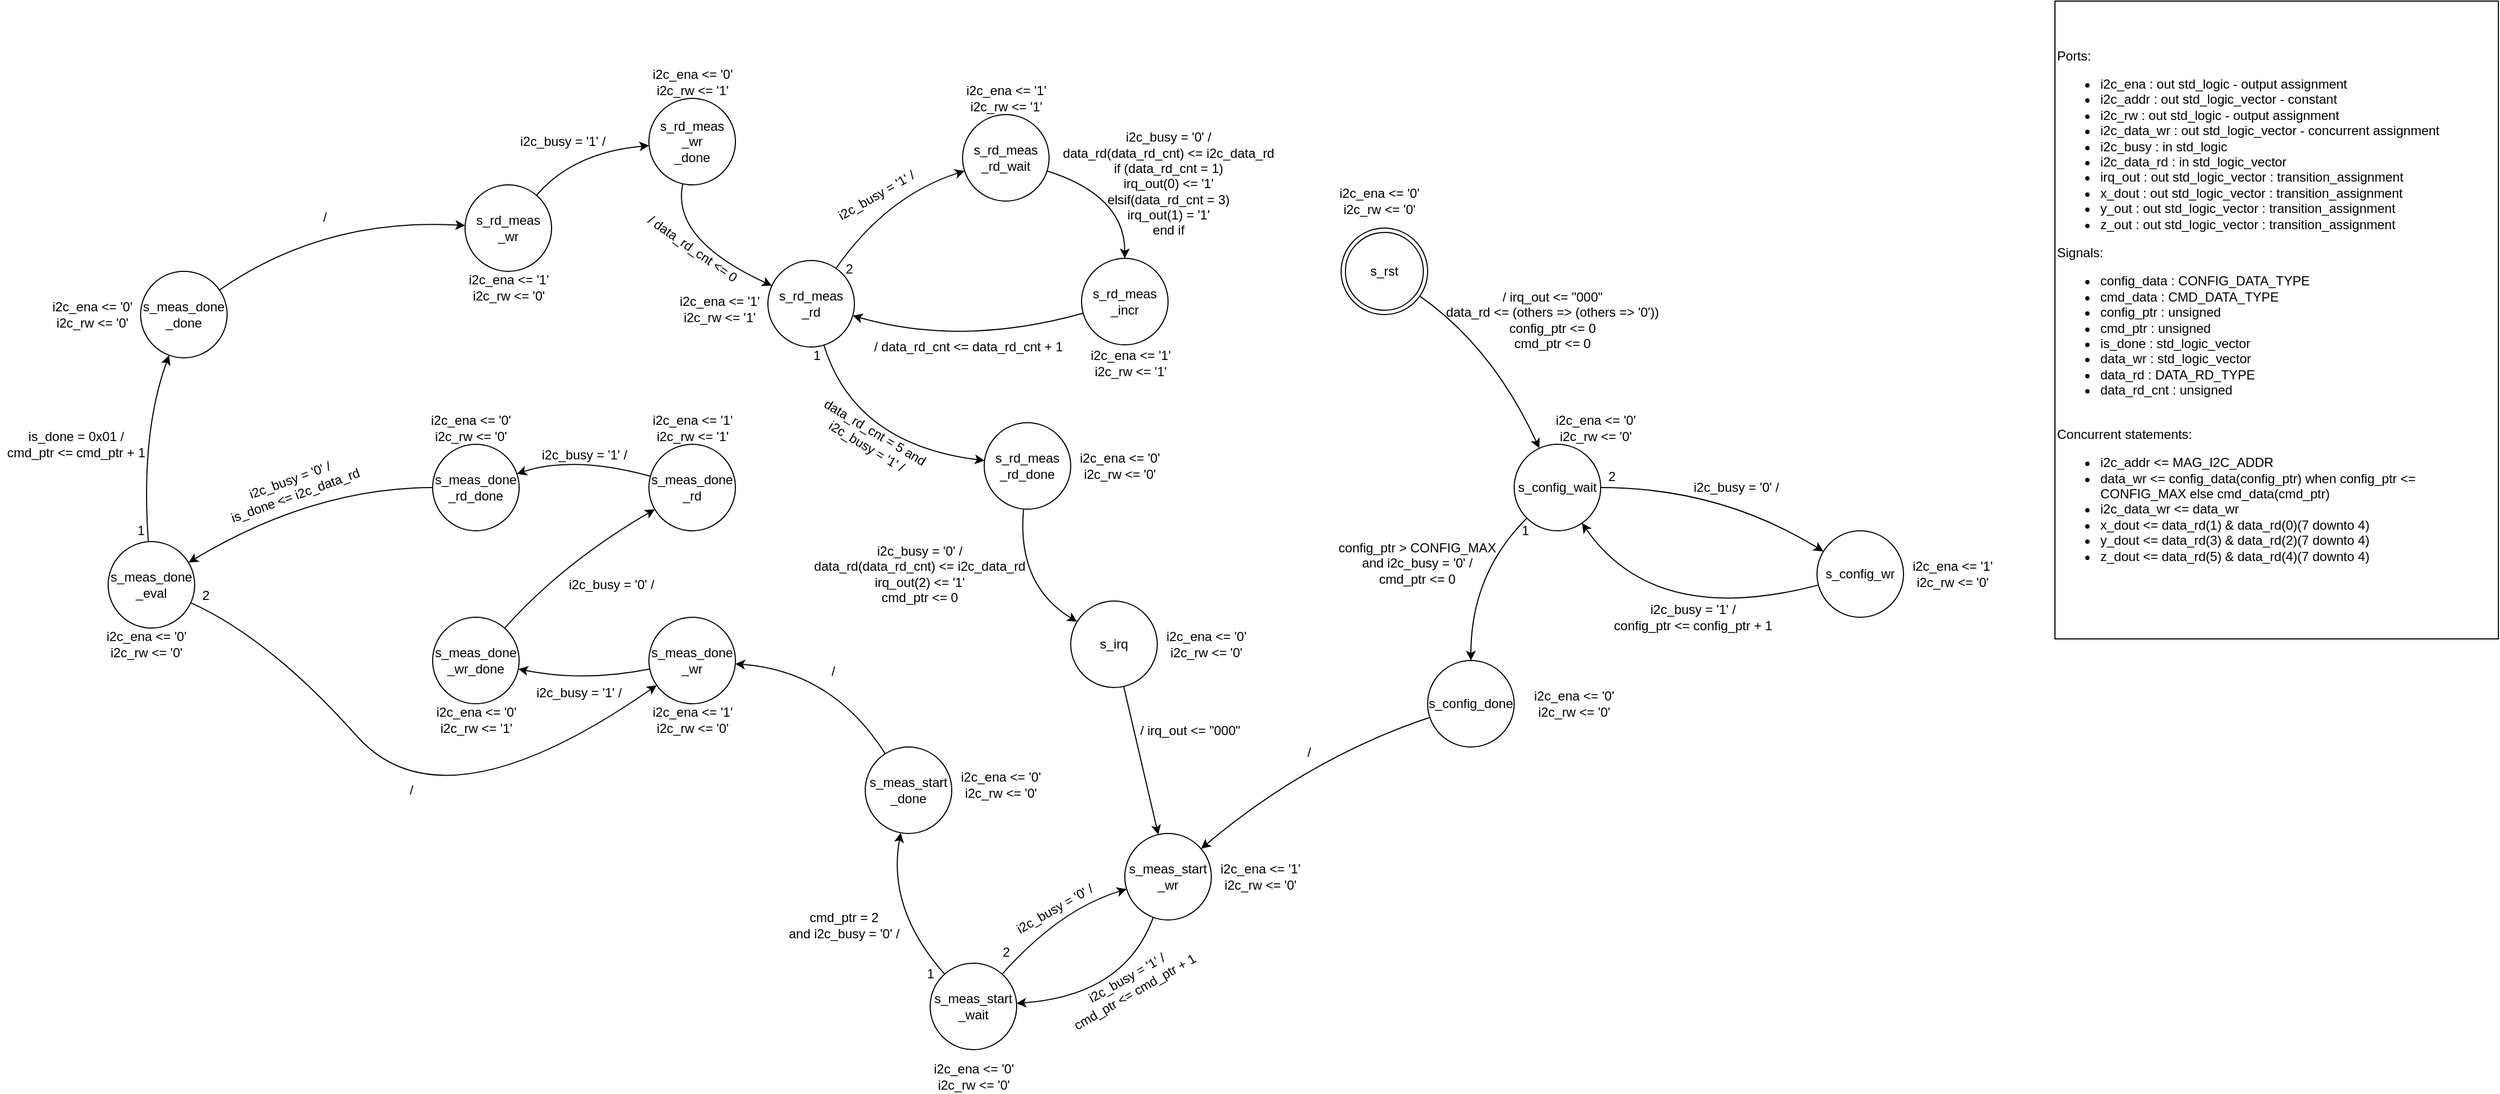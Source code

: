<mxfile version="17.1.3" type="github">
  <diagram id="dUaKP_INnIbJ7J_q9_gv" name="Page-1">
    <mxGraphModel dx="2568" dy="961" grid="1" gridSize="10" guides="1" tooltips="1" connect="1" arrows="1" fold="1" page="1" pageScale="1" pageWidth="850" pageHeight="1100" math="0" shadow="0">
      <root>
        <mxCell id="0" />
        <mxCell id="1" parent="0" />
        <mxCell id="DeQcIR5LJ7hlBDvHYIzj-31" value="s_rst" style="ellipse;shape=doubleEllipse;whiteSpace=wrap;html=1;aspect=fixed;" vertex="1" parent="1">
          <mxGeometry x="660" y="390" width="80" height="80" as="geometry" />
        </mxCell>
        <mxCell id="DeQcIR5LJ7hlBDvHYIzj-32" value="s_config_wait" style="ellipse;whiteSpace=wrap;html=1;aspect=fixed;" vertex="1" parent="1">
          <mxGeometry x="820" y="590" width="80" height="80" as="geometry" />
        </mxCell>
        <mxCell id="DeQcIR5LJ7hlBDvHYIzj-33" value="s_config_wr" style="ellipse;whiteSpace=wrap;html=1;aspect=fixed;" vertex="1" parent="1">
          <mxGeometry x="1100" y="670" width="80" height="80" as="geometry" />
        </mxCell>
        <mxCell id="DeQcIR5LJ7hlBDvHYIzj-34" value="s_config_done" style="ellipse;whiteSpace=wrap;html=1;aspect=fixed;" vertex="1" parent="1">
          <mxGeometry x="740" y="790" width="80" height="80" as="geometry" />
        </mxCell>
        <mxCell id="DeQcIR5LJ7hlBDvHYIzj-35" value="&lt;div&gt;s_meas_start&lt;/div&gt;&lt;div&gt;_wr&lt;br&gt;&lt;/div&gt;" style="ellipse;whiteSpace=wrap;html=1;aspect=fixed;" vertex="1" parent="1">
          <mxGeometry x="460" y="950" width="80" height="80" as="geometry" />
        </mxCell>
        <mxCell id="DeQcIR5LJ7hlBDvHYIzj-36" value="&lt;div&gt;s_meas_start&lt;/div&gt;&lt;div&gt;_wait&lt;/div&gt;" style="ellipse;whiteSpace=wrap;html=1;aspect=fixed;" vertex="1" parent="1">
          <mxGeometry x="280" y="1070" width="80" height="80" as="geometry" />
        </mxCell>
        <mxCell id="DeQcIR5LJ7hlBDvHYIzj-37" value="&lt;div&gt;s_meas_start&lt;/div&gt;&lt;div&gt;_done&lt;br&gt;&lt;/div&gt;" style="ellipse;whiteSpace=wrap;html=1;aspect=fixed;" vertex="1" parent="1">
          <mxGeometry x="220" y="870" width="80" height="80" as="geometry" />
        </mxCell>
        <mxCell id="DeQcIR5LJ7hlBDvHYIzj-38" value="&lt;div&gt;s_meas_done&lt;/div&gt;&lt;div&gt;_wr&lt;br&gt;&lt;/div&gt;" style="ellipse;whiteSpace=wrap;html=1;aspect=fixed;" vertex="1" parent="1">
          <mxGeometry x="20" y="750" width="80" height="80" as="geometry" />
        </mxCell>
        <mxCell id="DeQcIR5LJ7hlBDvHYIzj-39" value="&lt;div&gt;s_meas_done&lt;/div&gt;&lt;div&gt;_wr_done&lt;br&gt;&lt;/div&gt;" style="ellipse;whiteSpace=wrap;html=1;aspect=fixed;" vertex="1" parent="1">
          <mxGeometry x="-180" y="750" width="80" height="80" as="geometry" />
        </mxCell>
        <mxCell id="DeQcIR5LJ7hlBDvHYIzj-40" value="&lt;div&gt;s_meas_done&lt;/div&gt;&lt;div&gt;_rd&lt;br&gt;&lt;/div&gt;" style="ellipse;whiteSpace=wrap;html=1;aspect=fixed;" vertex="1" parent="1">
          <mxGeometry x="20" y="590" width="80" height="80" as="geometry" />
        </mxCell>
        <mxCell id="DeQcIR5LJ7hlBDvHYIzj-41" value="&lt;div&gt;s_meas_done&lt;/div&gt;&lt;div&gt;_rd_done&lt;br&gt;&lt;/div&gt;" style="ellipse;whiteSpace=wrap;html=1;aspect=fixed;" vertex="1" parent="1">
          <mxGeometry x="-180" y="590" width="80" height="80" as="geometry" />
        </mxCell>
        <mxCell id="DeQcIR5LJ7hlBDvHYIzj-42" value="&lt;div&gt;s_rd_meas&lt;/div&gt;&lt;div&gt;_wr&lt;br&gt;&lt;/div&gt;" style="ellipse;whiteSpace=wrap;html=1;aspect=fixed;" vertex="1" parent="1">
          <mxGeometry x="-150" y="350" width="80" height="80" as="geometry" />
        </mxCell>
        <mxCell id="DeQcIR5LJ7hlBDvHYIzj-43" value="&lt;div&gt;s_rd_meas&lt;/div&gt;&lt;div&gt;_wr&lt;br&gt;&lt;/div&gt;_done" style="ellipse;whiteSpace=wrap;html=1;aspect=fixed;" vertex="1" parent="1">
          <mxGeometry x="20" y="270" width="80" height="80" as="geometry" />
        </mxCell>
        <mxCell id="DeQcIR5LJ7hlBDvHYIzj-44" value="&lt;div&gt;s_rd_meas&lt;/div&gt;&lt;div&gt;_rd&lt;br&gt;&lt;/div&gt;" style="ellipse;whiteSpace=wrap;html=1;aspect=fixed;" vertex="1" parent="1">
          <mxGeometry x="130" y="420" width="80" height="80" as="geometry" />
        </mxCell>
        <mxCell id="DeQcIR5LJ7hlBDvHYIzj-45" value="&lt;div&gt;s_rd_meas&lt;/div&gt;&lt;div&gt;_rd_wait&lt;/div&gt;" style="ellipse;whiteSpace=wrap;html=1;aspect=fixed;" vertex="1" parent="1">
          <mxGeometry x="310" y="285" width="80" height="80" as="geometry" />
        </mxCell>
        <mxCell id="DeQcIR5LJ7hlBDvHYIzj-46" value="&lt;div&gt;s_rd_meas&lt;/div&gt;&lt;div&gt;_rd_done&lt;/div&gt;" style="ellipse;whiteSpace=wrap;html=1;aspect=fixed;" vertex="1" parent="1">
          <mxGeometry x="330" y="570" width="80" height="80" as="geometry" />
        </mxCell>
        <mxCell id="DeQcIR5LJ7hlBDvHYIzj-47" value="" style="curved=1;endArrow=classic;html=1;rounded=0;" edge="1" parent="1" source="DeQcIR5LJ7hlBDvHYIzj-31" target="DeQcIR5LJ7hlBDvHYIzj-32">
          <mxGeometry width="50" height="50" relative="1" as="geometry">
            <mxPoint x="740" y="580" as="sourcePoint" />
            <mxPoint x="790" y="530" as="targetPoint" />
            <Array as="points">
              <mxPoint x="800" y="500" />
            </Array>
          </mxGeometry>
        </mxCell>
        <mxCell id="DeQcIR5LJ7hlBDvHYIzj-48" value="&lt;div&gt;Ports:&lt;/div&gt;&lt;div&gt;&lt;ul&gt;&lt;li&gt;i2c_ena : out std_logic - output assignment&lt;br&gt;&lt;/li&gt;&lt;li&gt;i2c_addr : out std_logic_vector - constant&lt;br&gt;&lt;/li&gt;&lt;li&gt;i2c_rw : out std_logic - output assignment&lt;br&gt;&lt;/li&gt;&lt;li&gt;i2c_data_wr : out std_logic_vector - concurrent assignment&lt;br&gt;&lt;/li&gt;&lt;li&gt;i2c_busy : in std_logic&lt;/li&gt;&lt;li&gt;i2c_data_rd : in std_logic_vector&lt;/li&gt;&lt;li&gt;irq_out : out std_logic_vector : transition_assignment&lt;br&gt;&lt;/li&gt;&lt;li&gt;x_dout : out std_logic_vector : transition_assignment&lt;br&gt;&lt;/li&gt;&lt;li&gt;y_out : out std_logic_vector : transition_assignment&lt;/li&gt;&lt;li&gt;z_out : out std_logic_vector : transition_assignment&lt;/li&gt;&lt;/ul&gt;&lt;div&gt;Signals:&lt;/div&gt;&lt;div&gt;&lt;ul&gt;&lt;li&gt;config_data : CONFIG_DATA_TYPE&lt;/li&gt;&lt;li&gt;cmd_data : CMD_DATA_TYPE&lt;br&gt;&lt;/li&gt;&lt;li&gt;config_ptr : unsigned&lt;/li&gt;&lt;li&gt;cmd_ptr : unsigned&lt;/li&gt;&lt;li&gt;is_done : std_logic_vector&lt;/li&gt;&lt;li&gt;data_wr : std_logic_vector&lt;br&gt;&lt;/li&gt;&lt;li&gt;data_rd : DATA_RD_TYPE&lt;/li&gt;&lt;li&gt;data_rd_cnt : unsigned&lt;/li&gt;&lt;/ul&gt;&lt;/div&gt;&lt;div&gt;&lt;br&gt;&lt;/div&gt;&lt;div&gt;Concurrent statements:&lt;/div&gt;&lt;div&gt;&lt;ul&gt;&lt;li&gt;i2c_addr &amp;lt;= MAG_I2C_ADDR&lt;/li&gt;&lt;li&gt;data_wr &amp;lt;= config_data(config_ptr) when config_ptr &amp;lt;= CONFIG_MAX else cmd_data(cmd_ptr)&lt;/li&gt;&lt;li&gt;i2c_data_wr &amp;lt;= data_wr&lt;/li&gt;&lt;li&gt;x_dout &amp;lt;= data_rd(1) &amp;amp; data_rd(0)(7 downto 4)&lt;/li&gt;&lt;li&gt;y_dout &amp;lt;= data_rd(3) &amp;amp; data_rd(2)(7 downto 4)&lt;/li&gt;&lt;li&gt;z_dout &amp;lt;= data_rd(5) &amp;amp; data_rd(4)(7 downto 4)&lt;/li&gt;&lt;/ul&gt;&lt;/div&gt;&lt;/div&gt;&lt;div align=&quot;left&quot;&gt;&lt;br&gt;&lt;/div&gt;" style="rounded=0;whiteSpace=wrap;html=1;align=left;" vertex="1" parent="1">
          <mxGeometry x="1320" y="180" width="410" height="590" as="geometry" />
        </mxCell>
        <mxCell id="DeQcIR5LJ7hlBDvHYIzj-49" value="&lt;div&gt;i2c_ena &amp;lt;= &#39;0&#39;&lt;/div&gt;&lt;div&gt;i2c_rw &amp;lt;= &#39;0&#39;&lt;br&gt;&lt;/div&gt;" style="text;html=1;align=center;verticalAlign=middle;resizable=0;points=[];autosize=1;strokeColor=none;fillColor=none;" vertex="1" parent="1">
          <mxGeometry x="650" y="350" width="90" height="30" as="geometry" />
        </mxCell>
        <mxCell id="DeQcIR5LJ7hlBDvHYIzj-50" value="/ irq_out &amp;lt;= &quot;000&quot;&lt;br&gt;data_rd &amp;lt;= (others =&amp;gt; (others =&amp;gt; &#39;0&#39;))&lt;br&gt;&lt;div&gt;config_ptr &amp;lt;= 0&lt;/div&gt;&lt;div&gt;cmd_ptr &amp;lt;= 0&lt;br&gt;&lt;/div&gt;" style="text;html=1;align=center;verticalAlign=middle;resizable=0;points=[];autosize=1;strokeColor=none;fillColor=none;" vertex="1" parent="1">
          <mxGeometry x="750" y="445" width="210" height="60" as="geometry" />
        </mxCell>
        <mxCell id="DeQcIR5LJ7hlBDvHYIzj-51" value="" style="curved=1;endArrow=classic;html=1;rounded=0;" edge="1" parent="1" source="DeQcIR5LJ7hlBDvHYIzj-32" target="DeQcIR5LJ7hlBDvHYIzj-33">
          <mxGeometry width="50" height="50" relative="1" as="geometry">
            <mxPoint x="1040" y="630" as="sourcePoint" />
            <mxPoint x="1090" y="580" as="targetPoint" />
            <Array as="points">
              <mxPoint x="1010" y="630" />
            </Array>
          </mxGeometry>
        </mxCell>
        <mxCell id="DeQcIR5LJ7hlBDvHYIzj-52" value="i2c_busy = &#39;0&#39; /" style="text;html=1;align=center;verticalAlign=middle;resizable=0;points=[];autosize=1;strokeColor=none;fillColor=none;" vertex="1" parent="1">
          <mxGeometry x="980" y="620" width="90" height="20" as="geometry" />
        </mxCell>
        <mxCell id="DeQcIR5LJ7hlBDvHYIzj-53" value="&lt;div&gt;i2c_ena &amp;lt;= &#39;0&#39;&lt;/div&gt;&lt;div&gt;i2c_rw &amp;lt;= &#39;0&#39;&lt;br&gt;&lt;/div&gt;" style="text;html=1;align=center;verticalAlign=middle;resizable=0;points=[];autosize=1;strokeColor=none;fillColor=none;" vertex="1" parent="1">
          <mxGeometry x="850" y="560" width="90" height="30" as="geometry" />
        </mxCell>
        <mxCell id="DeQcIR5LJ7hlBDvHYIzj-54" value="&lt;div&gt;i2c_ena &amp;lt;= &#39;1&#39;&lt;/div&gt;&lt;div&gt;i2c_rw &amp;lt;= &#39;0&#39;&lt;br&gt;&lt;/div&gt;" style="text;html=1;align=center;verticalAlign=middle;resizable=0;points=[];autosize=1;strokeColor=none;fillColor=none;" vertex="1" parent="1">
          <mxGeometry x="1180" y="695" width="90" height="30" as="geometry" />
        </mxCell>
        <mxCell id="DeQcIR5LJ7hlBDvHYIzj-55" value="" style="curved=1;endArrow=classic;html=1;rounded=0;" edge="1" parent="1" source="DeQcIR5LJ7hlBDvHYIzj-33" target="DeQcIR5LJ7hlBDvHYIzj-32">
          <mxGeometry width="50" height="50" relative="1" as="geometry">
            <mxPoint x="950" y="790" as="sourcePoint" />
            <mxPoint x="1000" y="740" as="targetPoint" />
            <Array as="points">
              <mxPoint x="950" y="760" />
            </Array>
          </mxGeometry>
        </mxCell>
        <mxCell id="DeQcIR5LJ7hlBDvHYIzj-56" value="&lt;div&gt;i2c_busy = &#39;1&#39; / &lt;br&gt;&lt;/div&gt;&lt;div&gt;config_ptr &amp;lt;= config_ptr + 1&lt;/div&gt;" style="text;html=1;align=center;verticalAlign=middle;resizable=0;points=[];autosize=1;strokeColor=none;fillColor=none;" vertex="1" parent="1">
          <mxGeometry x="905" y="735" width="160" height="30" as="geometry" />
        </mxCell>
        <mxCell id="DeQcIR5LJ7hlBDvHYIzj-57" value="" style="curved=1;endArrow=classic;html=1;rounded=0;" edge="1" parent="1" source="DeQcIR5LJ7hlBDvHYIzj-32" target="DeQcIR5LJ7hlBDvHYIzj-34">
          <mxGeometry width="50" height="50" relative="1" as="geometry">
            <mxPoint x="670" y="740" as="sourcePoint" />
            <mxPoint x="720" y="690" as="targetPoint" />
            <Array as="points">
              <mxPoint x="780" y="710" />
            </Array>
          </mxGeometry>
        </mxCell>
        <mxCell id="DeQcIR5LJ7hlBDvHYIzj-58" value="&lt;div&gt;config_ptr &amp;gt; CONFIG_MAX &lt;br&gt;&lt;/div&gt;&lt;div&gt;and i2c_busy = &#39;0&#39; /&lt;/div&gt;&lt;div&gt;cmd_ptr &amp;lt;= 0&lt;br&gt;&lt;/div&gt;" style="text;html=1;align=center;verticalAlign=middle;resizable=0;points=[];autosize=1;strokeColor=none;fillColor=none;" vertex="1" parent="1">
          <mxGeometry x="650" y="675" width="160" height="50" as="geometry" />
        </mxCell>
        <mxCell id="DeQcIR5LJ7hlBDvHYIzj-59" value="&lt;div&gt;i2c_ena &amp;lt;= &#39;0&#39;&lt;/div&gt;&lt;div&gt;i2c_rw &amp;lt;= &#39;0&#39;&lt;br&gt;&lt;/div&gt;" style="text;html=1;align=center;verticalAlign=middle;resizable=0;points=[];autosize=1;strokeColor=none;fillColor=none;" vertex="1" parent="1">
          <mxGeometry x="830" y="815" width="90" height="30" as="geometry" />
        </mxCell>
        <mxCell id="DeQcIR5LJ7hlBDvHYIzj-60" value="" style="curved=1;endArrow=classic;html=1;rounded=0;" edge="1" parent="1" source="DeQcIR5LJ7hlBDvHYIzj-34" target="DeQcIR5LJ7hlBDvHYIzj-35">
          <mxGeometry width="50" height="50" relative="1" as="geometry">
            <mxPoint x="730" y="990" as="sourcePoint" />
            <mxPoint x="780" y="940" as="targetPoint" />
            <Array as="points">
              <mxPoint x="630" y="880" />
            </Array>
          </mxGeometry>
        </mxCell>
        <mxCell id="DeQcIR5LJ7hlBDvHYIzj-61" value="/" style="text;html=1;align=center;verticalAlign=middle;resizable=0;points=[];autosize=1;strokeColor=none;fillColor=none;" vertex="1" parent="1">
          <mxGeometry x="620" y="865" width="20" height="20" as="geometry" />
        </mxCell>
        <mxCell id="DeQcIR5LJ7hlBDvHYIzj-62" value="&lt;div&gt;i2c_ena &amp;lt;= &#39;1&#39;&lt;/div&gt;&lt;div&gt;i2c_rw &amp;lt;= &#39;0&#39;&lt;br&gt;&lt;/div&gt;" style="text;html=1;align=center;verticalAlign=middle;resizable=0;points=[];autosize=1;strokeColor=none;fillColor=none;" vertex="1" parent="1">
          <mxGeometry x="540" y="975" width="90" height="30" as="geometry" />
        </mxCell>
        <mxCell id="DeQcIR5LJ7hlBDvHYIzj-63" value="" style="curved=1;endArrow=classic;html=1;rounded=0;" edge="1" parent="1" source="DeQcIR5LJ7hlBDvHYIzj-35" target="DeQcIR5LJ7hlBDvHYIzj-36">
          <mxGeometry width="50" height="50" relative="1" as="geometry">
            <mxPoint x="420" y="1100" as="sourcePoint" />
            <mxPoint x="470" y="1050" as="targetPoint" />
            <Array as="points">
              <mxPoint x="460" y="1100" />
            </Array>
          </mxGeometry>
        </mxCell>
        <mxCell id="DeQcIR5LJ7hlBDvHYIzj-64" value="&lt;div&gt;i2c_busy = &#39;1&#39; / &lt;br&gt;&lt;/div&gt;cmd_ptr &amp;lt;= cmd_ptr + 1" style="text;html=1;align=center;verticalAlign=middle;resizable=0;points=[];autosize=1;strokeColor=none;fillColor=none;rotation=-30;" vertex="1" parent="1">
          <mxGeometry x="395" y="1075" width="140" height="30" as="geometry" />
        </mxCell>
        <mxCell id="DeQcIR5LJ7hlBDvHYIzj-65" value="" style="curved=1;endArrow=classic;html=1;rounded=0;" edge="1" parent="1" source="DeQcIR5LJ7hlBDvHYIzj-36" target="DeQcIR5LJ7hlBDvHYIzj-35">
          <mxGeometry width="50" height="50" relative="1" as="geometry">
            <mxPoint x="300" y="1040" as="sourcePoint" />
            <mxPoint x="350" y="990" as="targetPoint" />
            <Array as="points">
              <mxPoint x="400" y="1020" />
            </Array>
          </mxGeometry>
        </mxCell>
        <mxCell id="DeQcIR5LJ7hlBDvHYIzj-66" value="i2c_busy = &#39;0&#39; /" style="text;html=1;align=center;verticalAlign=middle;resizable=0;points=[];autosize=1;strokeColor=none;fillColor=none;rotation=-30;" vertex="1" parent="1">
          <mxGeometry x="350" y="1010" width="90" height="20" as="geometry" />
        </mxCell>
        <mxCell id="DeQcIR5LJ7hlBDvHYIzj-67" value="&lt;div&gt;i2c_ena &amp;lt;= &#39;0&#39;&lt;/div&gt;&lt;div&gt;i2c_rw &amp;lt;= &#39;0&#39;&lt;br&gt;&lt;/div&gt;" style="text;html=1;align=center;verticalAlign=middle;resizable=0;points=[];autosize=1;strokeColor=none;fillColor=none;" vertex="1" parent="1">
          <mxGeometry x="275" y="1160" width="90" height="30" as="geometry" />
        </mxCell>
        <mxCell id="DeQcIR5LJ7hlBDvHYIzj-68" value="" style="curved=1;endArrow=classic;html=1;rounded=0;" edge="1" parent="1" source="DeQcIR5LJ7hlBDvHYIzj-36" target="DeQcIR5LJ7hlBDvHYIzj-37">
          <mxGeometry width="50" height="50" relative="1" as="geometry">
            <mxPoint x="170" y="1010" as="sourcePoint" />
            <mxPoint x="220" y="960" as="targetPoint" />
            <Array as="points">
              <mxPoint x="240" y="1020" />
            </Array>
          </mxGeometry>
        </mxCell>
        <mxCell id="DeQcIR5LJ7hlBDvHYIzj-69" value="1" style="text;html=1;align=center;verticalAlign=middle;resizable=0;points=[];autosize=1;strokeColor=none;fillColor=none;" vertex="1" parent="1">
          <mxGeometry x="820" y="660" width="20" height="20" as="geometry" />
        </mxCell>
        <mxCell id="DeQcIR5LJ7hlBDvHYIzj-70" value="2" style="text;html=1;align=center;verticalAlign=middle;resizable=0;points=[];autosize=1;strokeColor=none;fillColor=none;" vertex="1" parent="1">
          <mxGeometry x="900" y="610" width="20" height="20" as="geometry" />
        </mxCell>
        <mxCell id="DeQcIR5LJ7hlBDvHYIzj-71" value="1" style="text;html=1;align=center;verticalAlign=middle;resizable=0;points=[];autosize=1;strokeColor=none;fillColor=none;" vertex="1" parent="1">
          <mxGeometry x="270" y="1070" width="20" height="20" as="geometry" />
        </mxCell>
        <mxCell id="DeQcIR5LJ7hlBDvHYIzj-72" value="&lt;div&gt;cmd_ptr = 2&lt;/div&gt;&lt;div&gt;and i2c_busy = &#39;0&#39; /&lt;/div&gt;" style="text;html=1;align=center;verticalAlign=middle;resizable=0;points=[];autosize=1;strokeColor=none;fillColor=none;" vertex="1" parent="1">
          <mxGeometry x="140" y="1020" width="120" height="30" as="geometry" />
        </mxCell>
        <mxCell id="DeQcIR5LJ7hlBDvHYIzj-73" value="2" style="text;html=1;align=center;verticalAlign=middle;resizable=0;points=[];autosize=1;strokeColor=none;fillColor=none;" vertex="1" parent="1">
          <mxGeometry x="340" y="1050" width="20" height="20" as="geometry" />
        </mxCell>
        <mxCell id="DeQcIR5LJ7hlBDvHYIzj-74" value="" style="curved=1;endArrow=classic;html=1;rounded=0;" edge="1" parent="1" source="DeQcIR5LJ7hlBDvHYIzj-37" target="DeQcIR5LJ7hlBDvHYIzj-38">
          <mxGeometry width="50" height="50" relative="1" as="geometry">
            <mxPoint x="120" y="850" as="sourcePoint" />
            <mxPoint x="170" y="800" as="targetPoint" />
            <Array as="points">
              <mxPoint x="190" y="800" />
            </Array>
          </mxGeometry>
        </mxCell>
        <mxCell id="DeQcIR5LJ7hlBDvHYIzj-75" value="/" style="text;html=1;align=center;verticalAlign=middle;resizable=0;points=[];autosize=1;strokeColor=none;fillColor=none;" vertex="1" parent="1">
          <mxGeometry x="180" y="790" width="20" height="20" as="geometry" />
        </mxCell>
        <mxCell id="DeQcIR5LJ7hlBDvHYIzj-76" value="&lt;div&gt;i2c_ena &amp;lt;= &#39;0&#39;&lt;/div&gt;&lt;div&gt;i2c_rw &amp;lt;= &#39;0&#39;&lt;br&gt;&lt;/div&gt;" style="text;html=1;align=center;verticalAlign=middle;resizable=0;points=[];autosize=1;strokeColor=none;fillColor=none;" vertex="1" parent="1">
          <mxGeometry x="300" y="890" width="90" height="30" as="geometry" />
        </mxCell>
        <mxCell id="DeQcIR5LJ7hlBDvHYIzj-77" value="&lt;div&gt;i2c_ena &amp;lt;= &#39;1&#39;&lt;/div&gt;&lt;div&gt;i2c_rw &amp;lt;= &#39;0&#39;&lt;br&gt;&lt;/div&gt;" style="text;html=1;align=center;verticalAlign=middle;resizable=0;points=[];autosize=1;strokeColor=none;fillColor=none;" vertex="1" parent="1">
          <mxGeometry x="15" y="830" width="90" height="30" as="geometry" />
        </mxCell>
        <mxCell id="DeQcIR5LJ7hlBDvHYIzj-78" value="" style="curved=1;endArrow=classic;html=1;rounded=0;" edge="1" parent="1" source="DeQcIR5LJ7hlBDvHYIzj-38" target="DeQcIR5LJ7hlBDvHYIzj-39">
          <mxGeometry width="50" height="50" relative="1" as="geometry">
            <mxPoint x="-90" y="770" as="sourcePoint" />
            <mxPoint x="-40" y="720" as="targetPoint" />
            <Array as="points">
              <mxPoint x="-40" y="810" />
            </Array>
          </mxGeometry>
        </mxCell>
        <mxCell id="DeQcIR5LJ7hlBDvHYIzj-79" value="&lt;div&gt;i2c_busy = &#39;1&#39; / &lt;br&gt;&lt;/div&gt;" style="text;html=1;align=center;verticalAlign=middle;resizable=0;points=[];autosize=1;strokeColor=none;fillColor=none;" vertex="1" parent="1">
          <mxGeometry x="-90" y="810" width="90" height="20" as="geometry" />
        </mxCell>
        <mxCell id="DeQcIR5LJ7hlBDvHYIzj-80" value="" style="curved=1;endArrow=classic;html=1;rounded=0;" edge="1" parent="1" source="DeQcIR5LJ7hlBDvHYIzj-39" target="DeQcIR5LJ7hlBDvHYIzj-40">
          <mxGeometry width="50" height="50" relative="1" as="geometry">
            <mxPoint x="-90" y="720" as="sourcePoint" />
            <mxPoint x="-40" y="670" as="targetPoint" />
            <Array as="points">
              <mxPoint x="-60" y="700" />
            </Array>
          </mxGeometry>
        </mxCell>
        <mxCell id="DeQcIR5LJ7hlBDvHYIzj-81" value="i2c_busy = &#39;0&#39; /" style="text;html=1;align=center;verticalAlign=middle;resizable=0;points=[];autosize=1;strokeColor=none;fillColor=none;" vertex="1" parent="1">
          <mxGeometry x="-60" y="710" width="90" height="20" as="geometry" />
        </mxCell>
        <mxCell id="DeQcIR5LJ7hlBDvHYIzj-82" value="&lt;div&gt;i2c_ena &amp;lt;= &#39;0&#39;&lt;/div&gt;&lt;div&gt;i2c_rw &amp;lt;= &#39;1&#39;&lt;br&gt;&lt;/div&gt;" style="text;html=1;align=center;verticalAlign=middle;resizable=0;points=[];autosize=1;strokeColor=none;fillColor=none;" vertex="1" parent="1">
          <mxGeometry x="-185" y="830" width="90" height="30" as="geometry" />
        </mxCell>
        <mxCell id="DeQcIR5LJ7hlBDvHYIzj-84" value="&lt;div&gt;i2c_ena &amp;lt;= &#39;1&#39;&lt;/div&gt;&lt;div&gt;i2c_rw &amp;lt;= &#39;1&#39;&lt;br&gt;&lt;/div&gt;" style="text;html=1;align=center;verticalAlign=middle;resizable=0;points=[];autosize=1;strokeColor=none;fillColor=none;" vertex="1" parent="1">
          <mxGeometry x="15" y="560" width="90" height="30" as="geometry" />
        </mxCell>
        <mxCell id="DeQcIR5LJ7hlBDvHYIzj-85" value="" style="curved=1;endArrow=classic;html=1;rounded=0;" edge="1" parent="1" source="DeQcIR5LJ7hlBDvHYIzj-40" target="DeQcIR5LJ7hlBDvHYIzj-41">
          <mxGeometry width="50" height="50" relative="1" as="geometry">
            <mxPoint x="-140" y="600" as="sourcePoint" />
            <mxPoint x="-90" y="550" as="targetPoint" />
            <Array as="points">
              <mxPoint x="-50" y="600" />
            </Array>
          </mxGeometry>
        </mxCell>
        <mxCell id="DeQcIR5LJ7hlBDvHYIzj-86" value="&lt;div&gt;i2c_busy = &#39;1&#39; / &lt;br&gt;&lt;/div&gt;" style="text;html=1;align=center;verticalAlign=middle;resizable=0;points=[];autosize=1;strokeColor=none;fillColor=none;" vertex="1" parent="1">
          <mxGeometry x="-85" y="590" width="90" height="20" as="geometry" />
        </mxCell>
        <mxCell id="DeQcIR5LJ7hlBDvHYIzj-87" value="&lt;div&gt;s_meas_done&lt;/div&gt;&lt;div&gt;_eval&lt;br&gt;&lt;/div&gt;" style="ellipse;whiteSpace=wrap;html=1;aspect=fixed;" vertex="1" parent="1">
          <mxGeometry x="-480" y="680" width="80" height="80" as="geometry" />
        </mxCell>
        <mxCell id="DeQcIR5LJ7hlBDvHYIzj-88" value="" style="curved=1;endArrow=classic;html=1;rounded=0;" edge="1" parent="1" source="DeQcIR5LJ7hlBDvHYIzj-41" target="DeQcIR5LJ7hlBDvHYIzj-87">
          <mxGeometry width="50" height="50" relative="1" as="geometry">
            <mxPoint x="-370" y="650" as="sourcePoint" />
            <mxPoint x="-320" y="600" as="targetPoint" />
            <Array as="points">
              <mxPoint x="-290" y="630" />
            </Array>
          </mxGeometry>
        </mxCell>
        <mxCell id="DeQcIR5LJ7hlBDvHYIzj-89" value="&lt;div&gt;i2c_busy = &#39;0&#39; /&lt;/div&gt;&lt;div&gt;is_done &amp;lt;= i2c_data_rd&lt;br&gt;&lt;/div&gt;" style="text;html=1;align=center;verticalAlign=middle;resizable=0;points=[];autosize=1;strokeColor=none;fillColor=none;rotation=-20;" vertex="1" parent="1">
          <mxGeometry x="-380" y="615" width="140" height="30" as="geometry" />
        </mxCell>
        <mxCell id="DeQcIR5LJ7hlBDvHYIzj-91" value="&lt;div&gt;i2c_ena &amp;lt;= &#39;0&#39;&lt;/div&gt;&lt;div&gt;i2c_rw &amp;lt;= &#39;0&#39;&lt;br&gt;&lt;/div&gt;" style="text;html=1;align=center;verticalAlign=middle;resizable=0;points=[];autosize=1;strokeColor=none;fillColor=none;" vertex="1" parent="1">
          <mxGeometry x="-190" y="560" width="90" height="30" as="geometry" />
        </mxCell>
        <mxCell id="DeQcIR5LJ7hlBDvHYIzj-92" value="" style="curved=1;endArrow=classic;html=1;rounded=0;" edge="1" parent="1" source="DeQcIR5LJ7hlBDvHYIzj-87" target="DeQcIR5LJ7hlBDvHYIzj-94">
          <mxGeometry width="50" height="50" relative="1" as="geometry">
            <mxPoint x="-510" y="630" as="sourcePoint" />
            <mxPoint x="-460" y="580" as="targetPoint" />
            <Array as="points">
              <mxPoint x="-450" y="580" />
            </Array>
          </mxGeometry>
        </mxCell>
        <mxCell id="DeQcIR5LJ7hlBDvHYIzj-93" value="&lt;div&gt;is_done = 0x01 /&lt;/div&gt;cmd_ptr &amp;lt;= cmd_ptr + 1" style="text;html=1;align=center;verticalAlign=middle;resizable=0;points=[];autosize=1;strokeColor=none;fillColor=none;" vertex="1" parent="1">
          <mxGeometry x="-580" y="575" width="140" height="30" as="geometry" />
        </mxCell>
        <mxCell id="DeQcIR5LJ7hlBDvHYIzj-94" value="&lt;div&gt;s_meas_done&lt;/div&gt;&lt;div&gt;_done&lt;br&gt;&lt;/div&gt;" style="ellipse;whiteSpace=wrap;html=1;aspect=fixed;" vertex="1" parent="1">
          <mxGeometry x="-450" y="430" width="80" height="80" as="geometry" />
        </mxCell>
        <mxCell id="DeQcIR5LJ7hlBDvHYIzj-95" value="&lt;div&gt;i2c_ena &amp;lt;= &#39;0&#39;&lt;/div&gt;&lt;div&gt;i2c_rw &amp;lt;= &#39;0&#39;&lt;br&gt;&lt;/div&gt;" style="text;html=1;align=center;verticalAlign=middle;resizable=0;points=[];autosize=1;strokeColor=none;fillColor=none;" vertex="1" parent="1">
          <mxGeometry x="-490" y="760" width="90" height="30" as="geometry" />
        </mxCell>
        <mxCell id="DeQcIR5LJ7hlBDvHYIzj-96" value="&lt;div&gt;i2c_ena &amp;lt;= &#39;0&#39;&lt;/div&gt;&lt;div&gt;i2c_rw &amp;lt;= &#39;0&#39;&lt;br&gt;&lt;/div&gt;" style="text;html=1;align=center;verticalAlign=middle;resizable=0;points=[];autosize=1;strokeColor=none;fillColor=none;" vertex="1" parent="1">
          <mxGeometry x="-540" y="455" width="90" height="30" as="geometry" />
        </mxCell>
        <mxCell id="DeQcIR5LJ7hlBDvHYIzj-97" value="" style="curved=1;endArrow=classic;html=1;rounded=0;" edge="1" parent="1" source="DeQcIR5LJ7hlBDvHYIzj-87" target="DeQcIR5LJ7hlBDvHYIzj-38">
          <mxGeometry width="50" height="50" relative="1" as="geometry">
            <mxPoint x="-442.752" y="680.095" as="sourcePoint" />
            <mxPoint x="-270" y="860" as="targetPoint" />
            <Array as="points">
              <mxPoint x="-330" y="770" />
              <mxPoint x="-170" y="950" />
            </Array>
          </mxGeometry>
        </mxCell>
        <mxCell id="DeQcIR5LJ7hlBDvHYIzj-98" value="1" style="text;html=1;align=center;verticalAlign=middle;resizable=0;points=[];autosize=1;strokeColor=none;fillColor=none;" vertex="1" parent="1">
          <mxGeometry x="-460" y="660" width="20" height="20" as="geometry" />
        </mxCell>
        <mxCell id="DeQcIR5LJ7hlBDvHYIzj-99" value="/" style="text;html=1;align=center;verticalAlign=middle;resizable=0;points=[];autosize=1;strokeColor=none;fillColor=none;" vertex="1" parent="1">
          <mxGeometry x="-210" y="900" width="20" height="20" as="geometry" />
        </mxCell>
        <mxCell id="DeQcIR5LJ7hlBDvHYIzj-100" value="2" style="text;html=1;align=center;verticalAlign=middle;resizable=0;points=[];autosize=1;strokeColor=none;fillColor=none;" vertex="1" parent="1">
          <mxGeometry x="-400" y="720" width="20" height="20" as="geometry" />
        </mxCell>
        <mxCell id="DeQcIR5LJ7hlBDvHYIzj-101" value="" style="curved=1;endArrow=classic;html=1;rounded=0;" edge="1" parent="1" source="DeQcIR5LJ7hlBDvHYIzj-94" target="DeQcIR5LJ7hlBDvHYIzj-42">
          <mxGeometry width="50" height="50" relative="1" as="geometry">
            <mxPoint x="-320" y="390" as="sourcePoint" />
            <mxPoint x="-270" y="340" as="targetPoint" />
            <Array as="points">
              <mxPoint x="-280" y="380" />
            </Array>
          </mxGeometry>
        </mxCell>
        <mxCell id="DeQcIR5LJ7hlBDvHYIzj-102" value="/" style="text;html=1;align=center;verticalAlign=middle;resizable=0;points=[];autosize=1;strokeColor=none;fillColor=none;" vertex="1" parent="1">
          <mxGeometry x="-290" y="370" width="20" height="20" as="geometry" />
        </mxCell>
        <mxCell id="DeQcIR5LJ7hlBDvHYIzj-103" value="&lt;div&gt;i2c_ena &amp;lt;= &#39;1&#39;&lt;/div&gt;&lt;div&gt;i2c_rw &amp;lt;= &#39;0&#39;&lt;br&gt;&lt;/div&gt;" style="text;html=1;align=center;verticalAlign=middle;resizable=0;points=[];autosize=1;strokeColor=none;fillColor=none;" vertex="1" parent="1">
          <mxGeometry x="-155" y="430" width="90" height="30" as="geometry" />
        </mxCell>
        <mxCell id="DeQcIR5LJ7hlBDvHYIzj-104" value="" style="curved=1;endArrow=classic;html=1;rounded=0;" edge="1" parent="1" source="DeQcIR5LJ7hlBDvHYIzj-42" target="DeQcIR5LJ7hlBDvHYIzj-43">
          <mxGeometry width="50" height="50" relative="1" as="geometry">
            <mxPoint x="-100" y="270" as="sourcePoint" />
            <mxPoint x="-50" y="220" as="targetPoint" />
            <Array as="points">
              <mxPoint x="-50" y="320" />
            </Array>
          </mxGeometry>
        </mxCell>
        <mxCell id="DeQcIR5LJ7hlBDvHYIzj-105" value="&lt;div&gt;i2c_busy = &#39;1&#39; / &lt;br&gt;&lt;/div&gt;" style="text;html=1;align=center;verticalAlign=middle;resizable=0;points=[];autosize=1;strokeColor=none;fillColor=none;" vertex="1" parent="1">
          <mxGeometry x="-105" y="300" width="90" height="20" as="geometry" />
        </mxCell>
        <mxCell id="DeQcIR5LJ7hlBDvHYIzj-106" value="&lt;div&gt;i2c_ena &amp;lt;= &#39;0&#39;&lt;/div&gt;&lt;div&gt;i2c_rw &amp;lt;= &#39;1&#39;&lt;br&gt;&lt;/div&gt;" style="text;html=1;align=center;verticalAlign=middle;resizable=0;points=[];autosize=1;strokeColor=none;fillColor=none;" vertex="1" parent="1">
          <mxGeometry x="15" y="240" width="90" height="30" as="geometry" />
        </mxCell>
        <mxCell id="DeQcIR5LJ7hlBDvHYIzj-107" value="" style="curved=1;endArrow=classic;html=1;rounded=0;" edge="1" parent="1" source="DeQcIR5LJ7hlBDvHYIzj-43" target="DeQcIR5LJ7hlBDvHYIzj-44">
          <mxGeometry width="50" height="50" relative="1" as="geometry">
            <mxPoint y="410" as="sourcePoint" />
            <mxPoint x="50" y="360" as="targetPoint" />
            <Array as="points">
              <mxPoint x="40" y="400" />
            </Array>
          </mxGeometry>
        </mxCell>
        <mxCell id="DeQcIR5LJ7hlBDvHYIzj-108" value="/ data_rd_cnt &amp;lt;= 0" style="text;html=1;align=center;verticalAlign=middle;resizable=0;points=[];autosize=1;strokeColor=none;fillColor=none;rotation=35;" vertex="1" parent="1">
          <mxGeometry x="5" y="399" width="110" height="20" as="geometry" />
        </mxCell>
        <mxCell id="DeQcIR5LJ7hlBDvHYIzj-109" value="&lt;div&gt;i2c_ena &amp;lt;= &#39;1&#39;&lt;/div&gt;&lt;div&gt;i2c_rw &amp;lt;= &#39;1&#39;&lt;br&gt;&lt;/div&gt;" style="text;html=1;align=center;verticalAlign=middle;resizable=0;points=[];autosize=1;strokeColor=none;fillColor=none;" vertex="1" parent="1">
          <mxGeometry x="40" y="450" width="90" height="30" as="geometry" />
        </mxCell>
        <mxCell id="DeQcIR5LJ7hlBDvHYIzj-110" value="&lt;div&gt;i2c_ena &amp;lt;= &#39;1&#39;&lt;/div&gt;&lt;div&gt;i2c_rw &amp;lt;= &#39;1&#39;&lt;br&gt;&lt;/div&gt;" style="text;html=1;align=center;verticalAlign=middle;resizable=0;points=[];autosize=1;strokeColor=none;fillColor=none;" vertex="1" parent="1">
          <mxGeometry x="305" y="255" width="90" height="30" as="geometry" />
        </mxCell>
        <mxCell id="DeQcIR5LJ7hlBDvHYIzj-113" value="" style="curved=1;endArrow=classic;html=1;rounded=0;" edge="1" parent="1" source="DeQcIR5LJ7hlBDvHYIzj-44" target="DeQcIR5LJ7hlBDvHYIzj-45">
          <mxGeometry width="50" height="50" relative="1" as="geometry">
            <mxPoint x="100" y="430" as="sourcePoint" />
            <mxPoint x="150" y="380" as="targetPoint" />
            <Array as="points">
              <mxPoint x="240" y="360" />
            </Array>
          </mxGeometry>
        </mxCell>
        <mxCell id="DeQcIR5LJ7hlBDvHYIzj-115" value="&lt;div&gt;i2c_busy = &#39;1&#39; / &lt;br&gt;&lt;/div&gt;" style="text;html=1;align=center;verticalAlign=middle;resizable=0;points=[];autosize=1;strokeColor=none;fillColor=none;rotation=-30;" vertex="1" parent="1">
          <mxGeometry x="185" y="350" width="90" height="20" as="geometry" />
        </mxCell>
        <mxCell id="DeQcIR5LJ7hlBDvHYIzj-116" value="" style="curved=1;endArrow=classic;html=1;rounded=0;" edge="1" parent="1" source="DeQcIR5LJ7hlBDvHYIzj-45" target="DeQcIR5LJ7hlBDvHYIzj-122">
          <mxGeometry width="50" height="50" relative="1" as="geometry">
            <mxPoint x="270" y="540" as="sourcePoint" />
            <mxPoint x="460" y="380" as="targetPoint" />
            <Array as="points">
              <mxPoint x="460" y="360" />
            </Array>
          </mxGeometry>
        </mxCell>
        <mxCell id="DeQcIR5LJ7hlBDvHYIzj-117" value="&lt;div&gt;i2c_busy = &#39;0&#39; /&lt;/div&gt;&lt;div&gt;data_rd(data_rd_cnt) &amp;lt;= i2c_data_rd&lt;br&gt;&lt;/div&gt;&lt;div&gt;if (data_rd_cnt = 1)&lt;/div&gt;&lt;div&gt;irq_out(0) &amp;lt;= &#39;1&#39;&lt;/div&gt;&lt;div&gt;elsif(data_rd_cnt = 3)&lt;/div&gt;&lt;div&gt;irq_out(1) = &#39;1&#39;&lt;/div&gt;&lt;div&gt;end if&lt;br&gt;&lt;/div&gt;" style="text;html=1;align=center;verticalAlign=middle;resizable=0;points=[];autosize=1;strokeColor=none;fillColor=none;" vertex="1" parent="1">
          <mxGeometry x="395" y="299" width="210" height="100" as="geometry" />
        </mxCell>
        <mxCell id="DeQcIR5LJ7hlBDvHYIzj-118" value="2" style="text;html=1;align=center;verticalAlign=middle;resizable=0;points=[];autosize=1;strokeColor=none;fillColor=none;" vertex="1" parent="1">
          <mxGeometry x="195" y="418" width="20" height="20" as="geometry" />
        </mxCell>
        <mxCell id="DeQcIR5LJ7hlBDvHYIzj-119" value="" style="curved=1;endArrow=classic;html=1;rounded=0;" edge="1" parent="1" source="DeQcIR5LJ7hlBDvHYIzj-44" target="DeQcIR5LJ7hlBDvHYIzj-46">
          <mxGeometry width="50" height="50" relative="1" as="geometry">
            <mxPoint x="100" y="430" as="sourcePoint" />
            <mxPoint x="150" y="380" as="targetPoint" />
            <Array as="points">
              <mxPoint x="210" y="590" />
            </Array>
          </mxGeometry>
        </mxCell>
        <mxCell id="DeQcIR5LJ7hlBDvHYIzj-120" value="1" style="text;html=1;align=center;verticalAlign=middle;resizable=0;points=[];autosize=1;strokeColor=none;fillColor=none;" vertex="1" parent="1">
          <mxGeometry x="165" y="498" width="20" height="20" as="geometry" />
        </mxCell>
        <mxCell id="DeQcIR5LJ7hlBDvHYIzj-121" value="&lt;div&gt;data_rd_cnt = 5 and&lt;/div&gt;&lt;div&gt;&lt;div&gt;i2c_busy = &#39;1&#39; / &lt;br&gt;&lt;/div&gt;&lt;/div&gt;" style="text;html=1;align=center;verticalAlign=middle;resizable=0;points=[];autosize=1;strokeColor=none;fillColor=none;rotation=31;" vertex="1" parent="1">
          <mxGeometry x="165" y="570" width="120" height="30" as="geometry" />
        </mxCell>
        <mxCell id="DeQcIR5LJ7hlBDvHYIzj-122" value="&lt;div&gt;s_rd_meas&lt;/div&gt;&lt;div&gt;_incr&lt;/div&gt;" style="ellipse;whiteSpace=wrap;html=1;aspect=fixed;" vertex="1" parent="1">
          <mxGeometry x="420" y="418" width="80" height="80" as="geometry" />
        </mxCell>
        <mxCell id="DeQcIR5LJ7hlBDvHYIzj-123" value="&lt;div&gt;i2c_ena &amp;lt;= &#39;1&#39;&lt;/div&gt;&lt;div&gt;i2c_rw &amp;lt;= &#39;1&#39;&lt;br&gt;&lt;/div&gt;" style="text;html=1;align=center;verticalAlign=middle;resizable=0;points=[];autosize=1;strokeColor=none;fillColor=none;" vertex="1" parent="1">
          <mxGeometry x="420" y="500" width="90" height="30" as="geometry" />
        </mxCell>
        <mxCell id="DeQcIR5LJ7hlBDvHYIzj-124" value="" style="curved=1;endArrow=classic;html=1;rounded=0;" edge="1" parent="1" source="DeQcIR5LJ7hlBDvHYIzj-122" target="DeQcIR5LJ7hlBDvHYIzj-44">
          <mxGeometry width="50" height="50" relative="1" as="geometry">
            <mxPoint x="250" y="490" as="sourcePoint" />
            <mxPoint x="300" y="440" as="targetPoint" />
            <Array as="points">
              <mxPoint x="310" y="500" />
            </Array>
          </mxGeometry>
        </mxCell>
        <mxCell id="DeQcIR5LJ7hlBDvHYIzj-125" value="/ data_rd_cnt &amp;lt;= data_rd_cnt + 1" style="text;html=1;align=center;verticalAlign=middle;resizable=0;points=[];autosize=1;strokeColor=none;fillColor=none;" vertex="1" parent="1">
          <mxGeometry x="220" y="490" width="190" height="20" as="geometry" />
        </mxCell>
        <mxCell id="DeQcIR5LJ7hlBDvHYIzj-126" value="&lt;div&gt;i2c_ena &amp;lt;= &#39;0&#39;&lt;/div&gt;&lt;div&gt;i2c_rw &amp;lt;= &#39;0&#39;&lt;br&gt;&lt;/div&gt;" style="text;html=1;align=center;verticalAlign=middle;resizable=0;points=[];autosize=1;strokeColor=none;fillColor=none;" vertex="1" parent="1">
          <mxGeometry x="410" y="595" width="90" height="30" as="geometry" />
        </mxCell>
        <mxCell id="DeQcIR5LJ7hlBDvHYIzj-129" value="&lt;div&gt;s_irq&lt;/div&gt;" style="ellipse;whiteSpace=wrap;html=1;aspect=fixed;" vertex="1" parent="1">
          <mxGeometry x="410" y="735" width="80" height="80" as="geometry" />
        </mxCell>
        <mxCell id="DeQcIR5LJ7hlBDvHYIzj-130" value="" style="curved=1;endArrow=classic;html=1;rounded=0;" edge="1" parent="1" source="DeQcIR5LJ7hlBDvHYIzj-46" target="DeQcIR5LJ7hlBDvHYIzj-129">
          <mxGeometry width="50" height="50" relative="1" as="geometry">
            <mxPoint x="320" y="770" as="sourcePoint" />
            <mxPoint x="500" y="810" as="targetPoint" />
            <Array as="points">
              <mxPoint x="360" y="720" />
            </Array>
          </mxGeometry>
        </mxCell>
        <mxCell id="DeQcIR5LJ7hlBDvHYIzj-131" value="&lt;div&gt;i2c_busy = &#39;0&#39; /&lt;/div&gt;&lt;div&gt;&lt;div&gt;data_rd(data_rd_cnt) &amp;lt;= i2c_data_rd&lt;/div&gt;irq_out(2) &amp;lt;= &#39;1&#39;&lt;/div&gt;&lt;div&gt;cmd_ptr &amp;lt;= 0&lt;br&gt;&lt;/div&gt;" style="text;html=1;align=center;verticalAlign=middle;resizable=0;points=[];autosize=1;strokeColor=none;fillColor=none;" vertex="1" parent="1">
          <mxGeometry x="165" y="680" width="210" height="60" as="geometry" />
        </mxCell>
        <mxCell id="DeQcIR5LJ7hlBDvHYIzj-132" value="&lt;div&gt;i2c_ena &amp;lt;= &#39;0&#39;&lt;/div&gt;&lt;div&gt;i2c_rw &amp;lt;= &#39;0&#39;&lt;br&gt;&lt;/div&gt;" style="text;html=1;align=center;verticalAlign=middle;resizable=0;points=[];autosize=1;strokeColor=none;fillColor=none;" vertex="1" parent="1">
          <mxGeometry x="490" y="760" width="90" height="30" as="geometry" />
        </mxCell>
        <mxCell id="DeQcIR5LJ7hlBDvHYIzj-133" value="" style="curved=1;endArrow=classic;html=1;rounded=0;" edge="1" parent="1" source="DeQcIR5LJ7hlBDvHYIzj-129" target="DeQcIR5LJ7hlBDvHYIzj-35">
          <mxGeometry width="50" height="50" relative="1" as="geometry">
            <mxPoint x="450" y="890" as="sourcePoint" />
            <mxPoint x="500" y="840" as="targetPoint" />
            <Array as="points" />
          </mxGeometry>
        </mxCell>
        <mxCell id="DeQcIR5LJ7hlBDvHYIzj-134" value="&lt;div&gt;/ irq_out &amp;lt;= &quot;000&quot;&lt;/div&gt;" style="text;html=1;align=center;verticalAlign=middle;resizable=0;points=[];autosize=1;strokeColor=none;fillColor=none;" vertex="1" parent="1">
          <mxGeometry x="465" y="845" width="110" height="20" as="geometry" />
        </mxCell>
      </root>
    </mxGraphModel>
  </diagram>
</mxfile>
